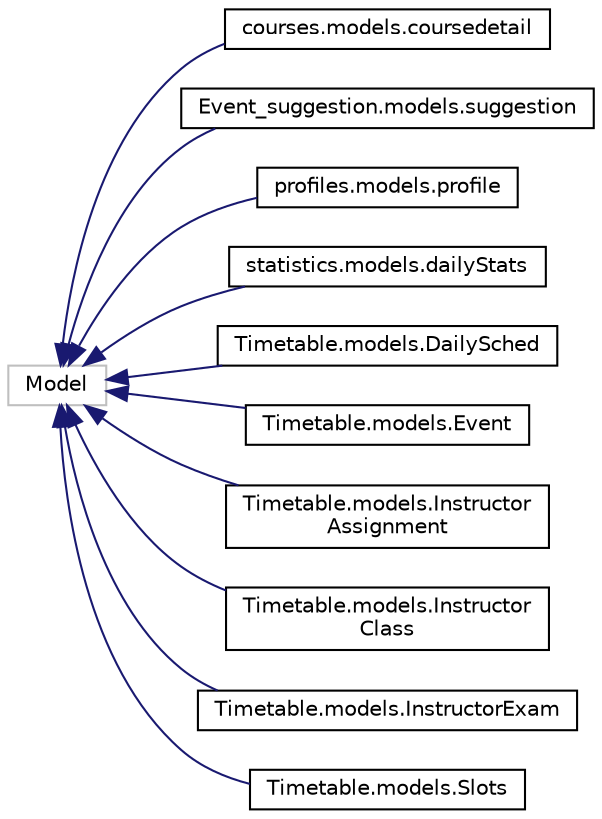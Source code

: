 digraph "Graphical Class Hierarchy"
{
  edge [fontname="Helvetica",fontsize="10",labelfontname="Helvetica",labelfontsize="10"];
  node [fontname="Helvetica",fontsize="10",shape=record];
  rankdir="LR";
  Node18 [label="Model",height=0.2,width=0.4,color="grey75", fillcolor="white", style="filled"];
  Node18 -> Node0 [dir="back",color="midnightblue",fontsize="10",style="solid",fontname="Helvetica"];
  Node0 [label="courses.models.coursedetail",height=0.2,width=0.4,color="black", fillcolor="white", style="filled",URL="$classcourses_1_1models_1_1coursedetail.html"];
  Node18 -> Node20 [dir="back",color="midnightblue",fontsize="10",style="solid",fontname="Helvetica"];
  Node20 [label="Event_suggestion.models.suggestion",height=0.2,width=0.4,color="black", fillcolor="white", style="filled",URL="$classEvent__suggestion_1_1models_1_1suggestion.html",tooltip="A model for football match suggestion. "];
  Node18 -> Node21 [dir="back",color="midnightblue",fontsize="10",style="solid",fontname="Helvetica"];
  Node21 [label="profiles.models.profile",height=0.2,width=0.4,color="black", fillcolor="white", style="filled",URL="$classprofiles_1_1models_1_1profile.html",tooltip="Profile model is a model connected to every user. "];
  Node18 -> Node22 [dir="back",color="midnightblue",fontsize="10",style="solid",fontname="Helvetica"];
  Node22 [label="statistics.models.dailyStats",height=0.2,width=0.4,color="black", fillcolor="white", style="filled",URL="$classstatistics_1_1models_1_1dailyStats.html",tooltip="dailyStats is a django model developed for storing data of a given day of a given user ..."];
  Node18 -> Node23 [dir="back",color="midnightblue",fontsize="10",style="solid",fontname="Helvetica"];
  Node23 [label="Timetable.models.DailySched",height=0.2,width=0.4,color="black", fillcolor="white", style="filled",URL="$classTimetable_1_1models_1_1DailySched.html"];
  Node18 -> Node24 [dir="back",color="midnightblue",fontsize="10",style="solid",fontname="Helvetica"];
  Node24 [label="Timetable.models.Event",height=0.2,width=0.4,color="black", fillcolor="white", style="filled",URL="$classTimetable_1_1models_1_1Event.html"];
  Node18 -> Node25 [dir="back",color="midnightblue",fontsize="10",style="solid",fontname="Helvetica"];
  Node25 [label="Timetable.models.Instructor\lAssignment",height=0.2,width=0.4,color="black", fillcolor="white", style="filled",URL="$classTimetable_1_1models_1_1InstructorAssignment.html"];
  Node18 -> Node26 [dir="back",color="midnightblue",fontsize="10",style="solid",fontname="Helvetica"];
  Node26 [label="Timetable.models.Instructor\lClass",height=0.2,width=0.4,color="black", fillcolor="white", style="filled",URL="$classTimetable_1_1models_1_1InstructorClass.html"];
  Node18 -> Node27 [dir="back",color="midnightblue",fontsize="10",style="solid",fontname="Helvetica"];
  Node27 [label="Timetable.models.InstructorExam",height=0.2,width=0.4,color="black", fillcolor="white", style="filled",URL="$classTimetable_1_1models_1_1InstructorExam.html"];
  Node18 -> Node28 [dir="back",color="midnightblue",fontsize="10",style="solid",fontname="Helvetica"];
  Node28 [label="Timetable.models.Slots",height=0.2,width=0.4,color="black", fillcolor="white", style="filled",URL="$classTimetable_1_1models_1_1Slots.html"];
}
